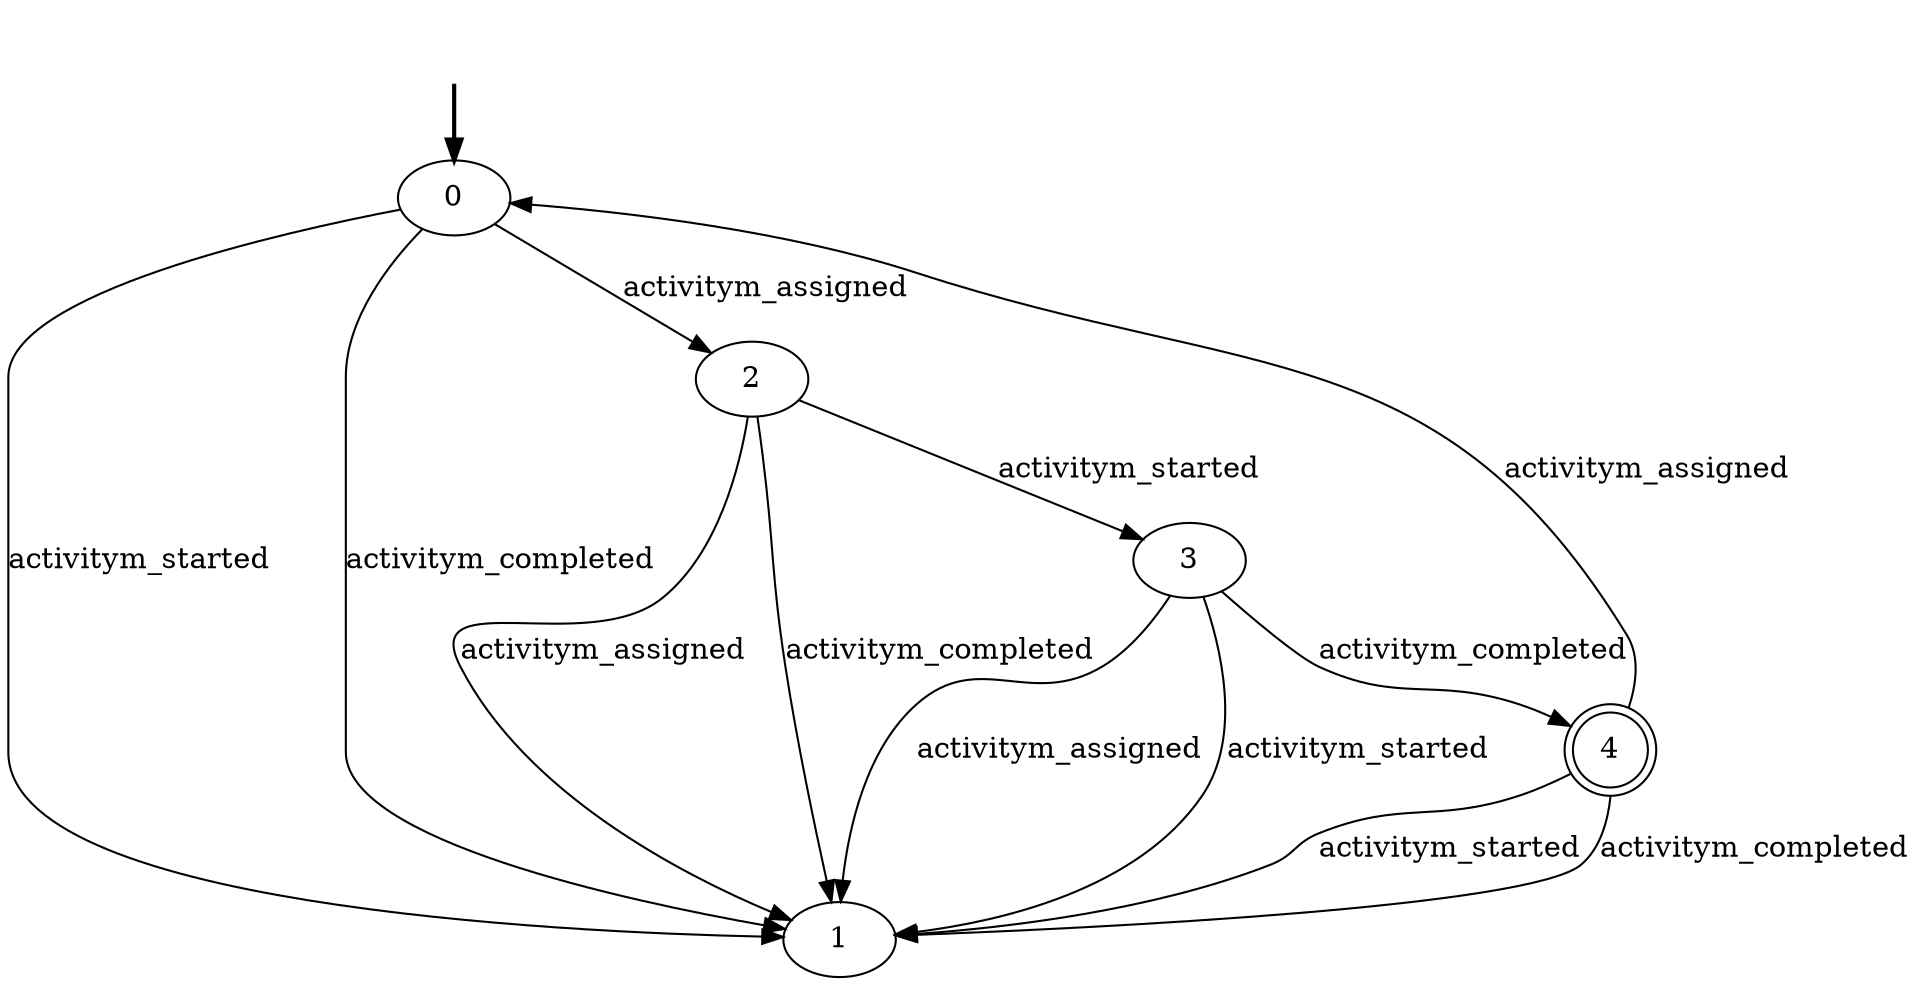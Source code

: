 digraph {
		fake0 [style=invisible]
		0 [root=true]
		2
		3
		4 [shape=doublecircle]
		1
		fake0 -> 0 [style=bold]
		0 -> 2 [label=activitym_assigned]
		2 -> 3 [label=activitym_started]
		3 -> 4 [label=activitym_completed]
		4 -> 0 [label=activitym_assigned]
		3 -> 1 [label=activitym_assigned]
		3 -> 1 [label=activitym_started]
		4 -> 1 [label=activitym_started]
		4 -> 1 [label=activitym_completed]
		2 -> 1 [label=activitym_assigned]
		2 -> 1 [label=activitym_completed]
		0 -> 1 [label=activitym_started]
		0 -> 1 [label=activitym_completed]
}